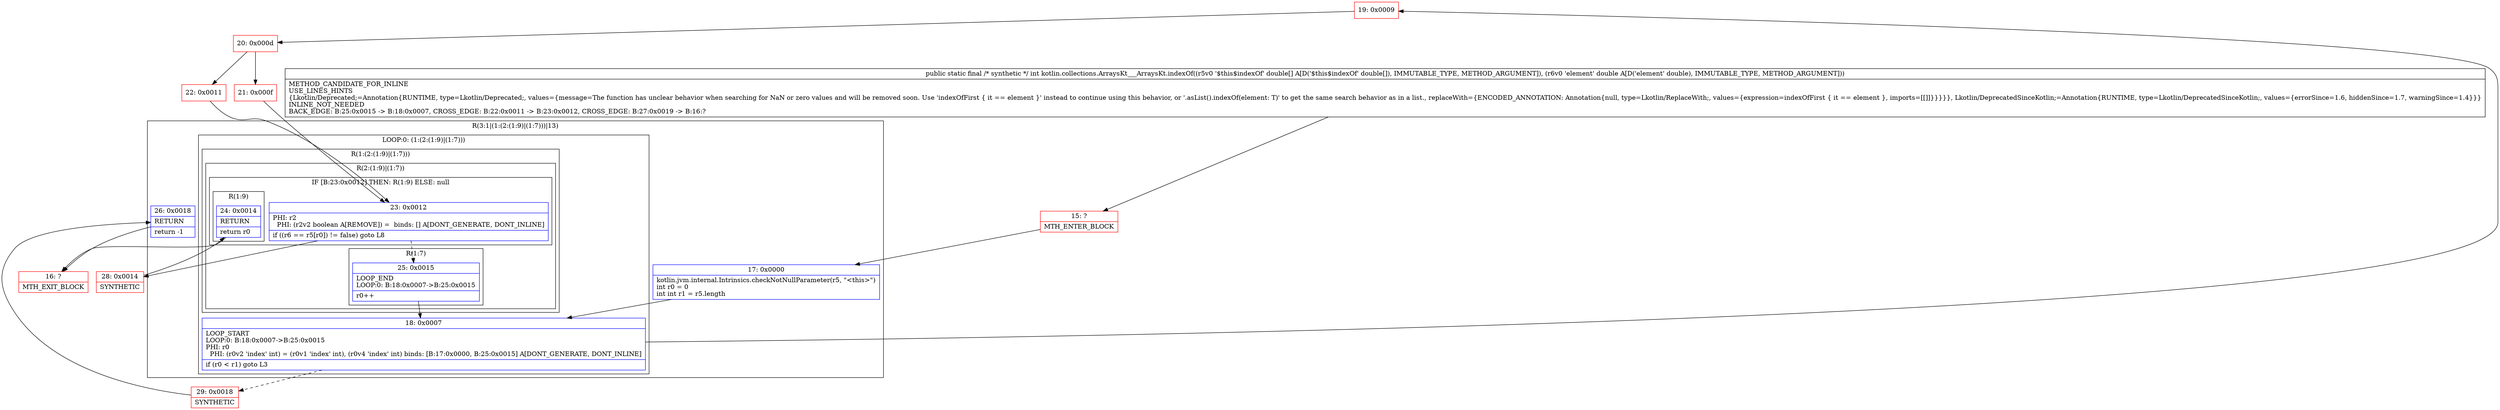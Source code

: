 digraph "CFG forkotlin.collections.ArraysKt___ArraysKt.indexOf([DD)I" {
subgraph cluster_Region_1289497272 {
label = "R(3:1|(1:(2:(1:9)|(1:7)))|13)";
node [shape=record,color=blue];
Node_17 [shape=record,label="{17\:\ 0x0000|kotlin.jvm.internal.Intrinsics.checkNotNullParameter(r5, \"\<this\>\")\lint r0 = 0\lint int r1 = r5.length\l}"];
subgraph cluster_LoopRegion_1339525015 {
label = "LOOP:0: (1:(2:(1:9)|(1:7)))";
node [shape=record,color=blue];
Node_18 [shape=record,label="{18\:\ 0x0007|LOOP_START\lLOOP:0: B:18:0x0007\-\>B:25:0x0015\lPHI: r0 \l  PHI: (r0v2 'index' int) = (r0v1 'index' int), (r0v4 'index' int) binds: [B:17:0x0000, B:25:0x0015] A[DONT_GENERATE, DONT_INLINE]\l|if (r0 \< r1) goto L3\l}"];
subgraph cluster_Region_1269387380 {
label = "R(1:(2:(1:9)|(1:7)))";
node [shape=record,color=blue];
subgraph cluster_Region_1222584765 {
label = "R(2:(1:9)|(1:7))";
node [shape=record,color=blue];
subgraph cluster_IfRegion_1501646678 {
label = "IF [B:23:0x0012] THEN: R(1:9) ELSE: null";
node [shape=record,color=blue];
Node_23 [shape=record,label="{23\:\ 0x0012|PHI: r2 \l  PHI: (r2v2 boolean A[REMOVE]) =  binds: [] A[DONT_GENERATE, DONT_INLINE]\l|if ((r6 == r5[r0]) != false) goto L8\l}"];
subgraph cluster_Region_1956980532 {
label = "R(1:9)";
node [shape=record,color=blue];
Node_24 [shape=record,label="{24\:\ 0x0014|RETURN\l|return r0\l}"];
}
}
subgraph cluster_Region_125045855 {
label = "R(1:7)";
node [shape=record,color=blue];
Node_25 [shape=record,label="{25\:\ 0x0015|LOOP_END\lLOOP:0: B:18:0x0007\-\>B:25:0x0015\l|r0++\l}"];
}
}
}
}
Node_26 [shape=record,label="{26\:\ 0x0018|RETURN\l|return \-1\l}"];
}
Node_15 [shape=record,color=red,label="{15\:\ ?|MTH_ENTER_BLOCK\l}"];
Node_19 [shape=record,color=red,label="{19\:\ 0x0009}"];
Node_20 [shape=record,color=red,label="{20\:\ 0x000d}"];
Node_21 [shape=record,color=red,label="{21\:\ 0x000f}"];
Node_28 [shape=record,color=red,label="{28\:\ 0x0014|SYNTHETIC\l}"];
Node_16 [shape=record,color=red,label="{16\:\ ?|MTH_EXIT_BLOCK\l}"];
Node_22 [shape=record,color=red,label="{22\:\ 0x0011}"];
Node_29 [shape=record,color=red,label="{29\:\ 0x0018|SYNTHETIC\l}"];
MethodNode[shape=record,label="{public static final \/* synthetic *\/ int kotlin.collections.ArraysKt___ArraysKt.indexOf((r5v0 '$this$indexOf' double[] A[D('$this$indexOf' double[]), IMMUTABLE_TYPE, METHOD_ARGUMENT]), (r6v0 'element' double A[D('element' double), IMMUTABLE_TYPE, METHOD_ARGUMENT]))  | METHOD_CANDIDATE_FOR_INLINE\lUSE_LINES_HINTS\l\{Lkotlin\/Deprecated;=Annotation\{RUNTIME, type=Lkotlin\/Deprecated;, values=\{message=The function has unclear behavior when searching for NaN or zero values and will be removed soon. Use 'indexOfFirst \{ it == element \}' instead to continue using this behavior, or '.asList().indexOf(element: T)' to get the same search behavior as in a list., replaceWith=\{ENCODED_ANNOTATION: Annotation\{null, type=Lkotlin\/ReplaceWith;, values=\{expression=indexOfFirst \{ it == element \}, imports=[[]]\}\}\}\}\}, Lkotlin\/DeprecatedSinceKotlin;=Annotation\{RUNTIME, type=Lkotlin\/DeprecatedSinceKotlin;, values=\{errorSince=1.6, hiddenSince=1.7, warningSince=1.4\}\}\}\lINLINE_NOT_NEEDED\lBACK_EDGE: B:25:0x0015 \-\> B:18:0x0007, CROSS_EDGE: B:22:0x0011 \-\> B:23:0x0012, CROSS_EDGE: B:27:0x0019 \-\> B:16:?\l}"];
MethodNode -> Node_15;Node_17 -> Node_18;
Node_18 -> Node_19;
Node_18 -> Node_29[style=dashed];
Node_23 -> Node_25[style=dashed];
Node_23 -> Node_28;
Node_24 -> Node_16;
Node_25 -> Node_18;
Node_26 -> Node_16;
Node_15 -> Node_17;
Node_19 -> Node_20;
Node_20 -> Node_21;
Node_20 -> Node_22;
Node_21 -> Node_23;
Node_28 -> Node_24;
Node_22 -> Node_23;
Node_29 -> Node_26;
}


